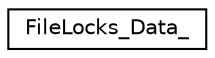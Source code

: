 digraph "Graphical Class Hierarchy"
{
  edge [fontname="Helvetica",fontsize="10",labelfontname="Helvetica",labelfontsize="10"];
  node [fontname="Helvetica",fontsize="10",shape=record];
  rankdir="LR";
  Node0 [label="FileLocks_Data_",height=0.2,width=0.4,color="black", fillcolor="white", style="filled",URL="$structFileLocks__Data__.html"];
}

